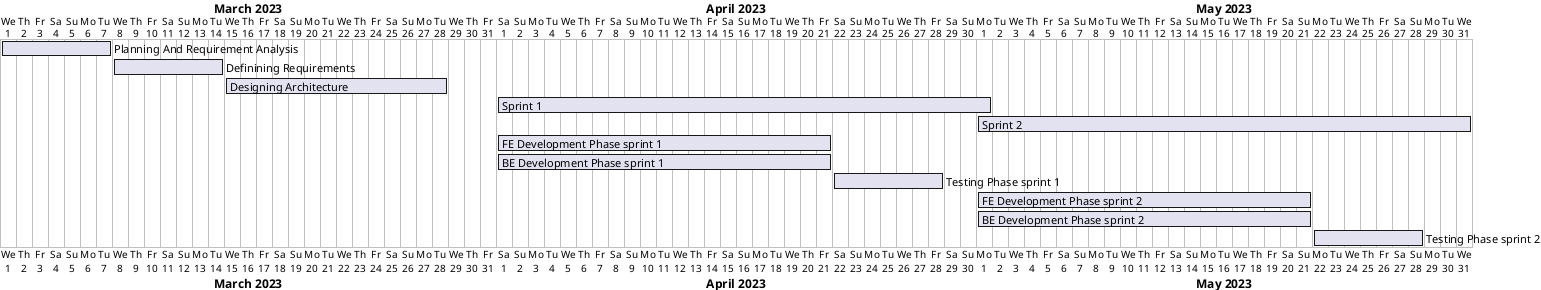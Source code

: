 @startgantt sprint timeline
[Planning And Requirement Analysis] lasts 7 days
[Definining Requirements] lasts 7 days
[Designing Architecture] lasts 14 days
[Sprint 1] lasts 31 days
[Sprint 2] lasts 31 days

[FE Development Phase sprint 1] lasts 21 days 
[BE Development Phase sprint 1] lasts 21 days
[Testing Phase sprint 1] lasts 7 days

[FE Development Phase sprint 2] lasts 21 days 
[BE Development Phase sprint 2] lasts 21 days
[Testing Phase sprint 2] lasts 7 days

Project starts 2023-03-01
[Planning And Requirement Analysis] starts 2023-03-01
[Definining Requirements] starts 2023-03-08
[Designing Architecture] starts 2023-03-15
[Sprint 1] starts 2023-04-01
[Sprint 2] starts 2023-05-01
[FE Development Phase sprint 1] starts 2023-04-01 
[BE Development Phase sprint 1] starts 2023-04-01
[Testing Phase sprint 1] starts 2023-04-22

[FE Development Phase sprint 2] starts 2023-05-01 
[BE Development Phase sprint 2] starts 2023-05-01
[Testing Phase sprint 2] starts 2023-05-22
@endgantt